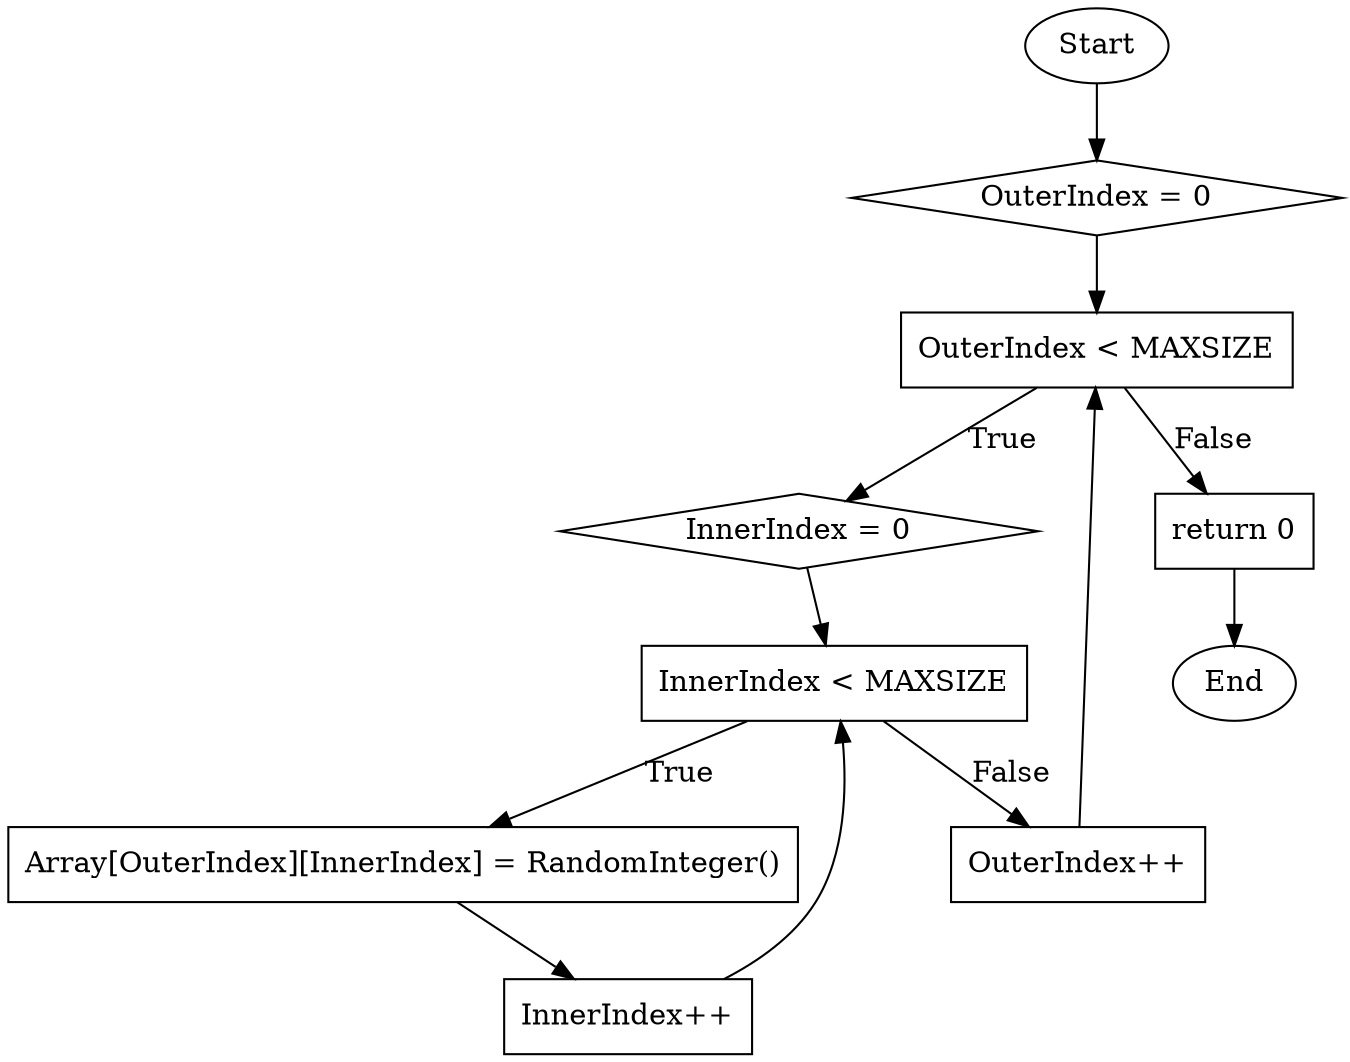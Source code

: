 digraph Initialize {
      node [shape=box];
      start [label="Start", shape=ellipse];
      end [label="End", shape=ellipse];
      outer_loop [label="OuterIndex = 0", shape=diamond];
      outer_cond [label="OuterIndex < MAXSIZE"];
      inner_loop [label="InnerIndex = 0", shape=diamond];
      inner_cond [label="InnerIndex < MAXSIZE"];
      assign [label="Array[OuterIndex][InnerIndex] = RandomInteger()"];
      inc_inner [label="InnerIndex++"];
      inc_outer [label="OuterIndex++"];
      return [label="return 0"];

      start -> outer_loop;
      outer_loop -> outer_cond;
      outer_cond -> inner_loop [label="True"];
      outer_cond -> return [label="False"];
      inner_loop -> inner_cond;
      inner_cond -> assign [label="True"];
      inner_cond -> inc_outer [label="False"];
      assign -> inc_inner -> inner_cond;
      inc_outer -> outer_cond;
      return -> end;
  }